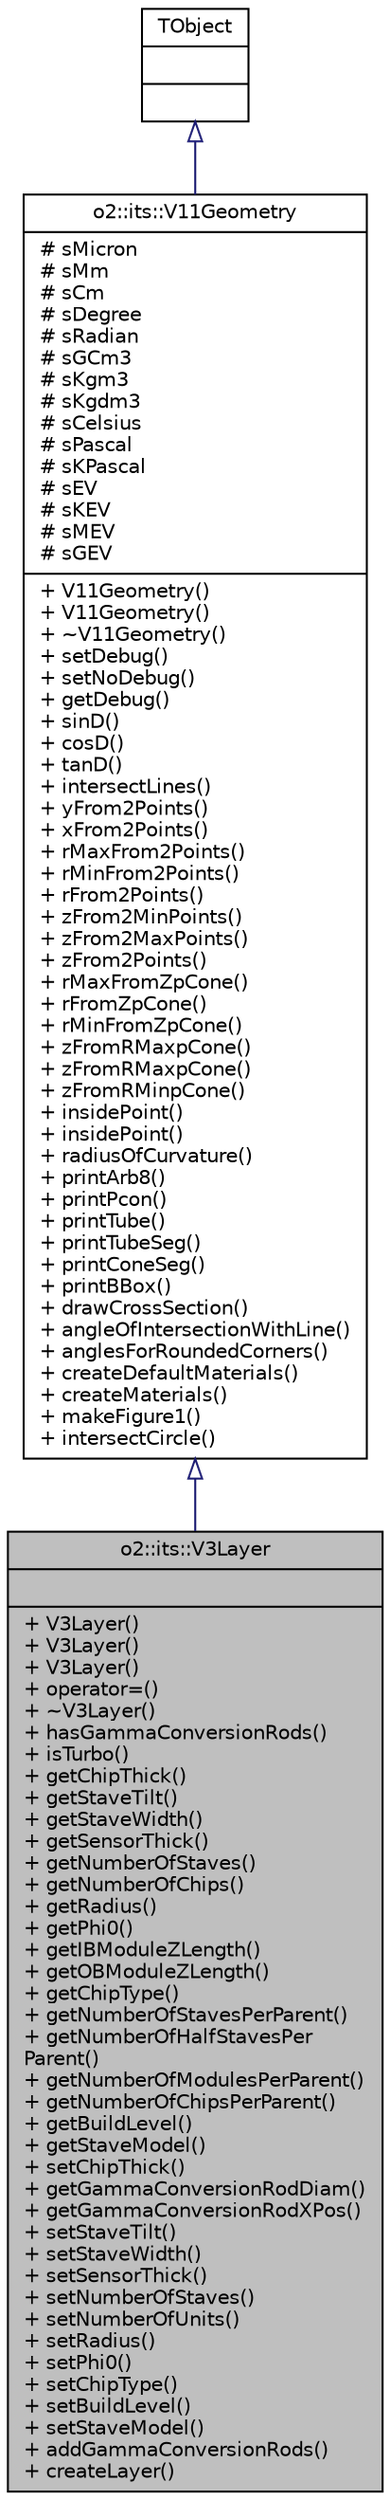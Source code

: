 digraph "o2::its::V3Layer"
{
 // INTERACTIVE_SVG=YES
  bgcolor="transparent";
  edge [fontname="Helvetica",fontsize="10",labelfontname="Helvetica",labelfontsize="10"];
  node [fontname="Helvetica",fontsize="10",shape=record];
  Node1 [label="{o2::its::V3Layer\n||+ V3Layer()\l+ V3Layer()\l+ V3Layer()\l+ operator=()\l+ ~V3Layer()\l+ hasGammaConversionRods()\l+ isTurbo()\l+ getChipThick()\l+ getStaveTilt()\l+ getStaveWidth()\l+ getSensorThick()\l+ getNumberOfStaves()\l+ getNumberOfChips()\l+ getRadius()\l+ getPhi0()\l+ getIBModuleZLength()\l+ getOBModuleZLength()\l+ getChipType()\l+ getNumberOfStavesPerParent()\l+ getNumberOfHalfStavesPer\lParent()\l+ getNumberOfModulesPerParent()\l+ getNumberOfChipsPerParent()\l+ getBuildLevel()\l+ getStaveModel()\l+ setChipThick()\l+ getGammaConversionRodDiam()\l+ getGammaConversionRodXPos()\l+ setStaveTilt()\l+ setStaveWidth()\l+ setSensorThick()\l+ setNumberOfStaves()\l+ setNumberOfUnits()\l+ setRadius()\l+ setPhi0()\l+ setChipType()\l+ setBuildLevel()\l+ setStaveModel()\l+ addGammaConversionRods()\l+ createLayer()\l}",height=0.2,width=0.4,color="black", fillcolor="grey75", style="filled", fontcolor="black"];
  Node2 -> Node1 [dir="back",color="midnightblue",fontsize="10",style="solid",arrowtail="onormal",fontname="Helvetica"];
  Node2 [label="{o2::its::V11Geometry\n|# sMicron\l# sMm\l# sCm\l# sDegree\l# sRadian\l# sGCm3\l# sKgm3\l# sKgdm3\l# sCelsius\l# sPascal\l# sKPascal\l# sEV\l# sKEV\l# sMEV\l# sGEV\l|+ V11Geometry()\l+ V11Geometry()\l+ ~V11Geometry()\l+ setDebug()\l+ setNoDebug()\l+ getDebug()\l+ sinD()\l+ cosD()\l+ tanD()\l+ intersectLines()\l+ yFrom2Points()\l+ xFrom2Points()\l+ rMaxFrom2Points()\l+ rMinFrom2Points()\l+ rFrom2Points()\l+ zFrom2MinPoints()\l+ zFrom2MaxPoints()\l+ zFrom2Points()\l+ rMaxFromZpCone()\l+ rFromZpCone()\l+ rMinFromZpCone()\l+ zFromRMaxpCone()\l+ zFromRMaxpCone()\l+ zFromRMinpCone()\l+ insidePoint()\l+ insidePoint()\l+ radiusOfCurvature()\l+ printArb8()\l+ printPcon()\l+ printTube()\l+ printTubeSeg()\l+ printConeSeg()\l+ printBBox()\l+ drawCrossSection()\l+ angleOfIntersectionWithLine()\l+ anglesForRoundedCorners()\l+ createDefaultMaterials()\l+ createMaterials()\l+ makeFigure1()\l+ intersectCircle()\l}",height=0.2,width=0.4,color="black",URL="$d3/d6b/classo2_1_1its_1_1V11Geometry.html"];
  Node3 -> Node2 [dir="back",color="midnightblue",fontsize="10",style="solid",arrowtail="onormal",fontname="Helvetica"];
  Node3 [label="{TObject\n||}",height=0.2,width=0.4,color="black",URL="$d5/d0f/classTObject.html"];
}

